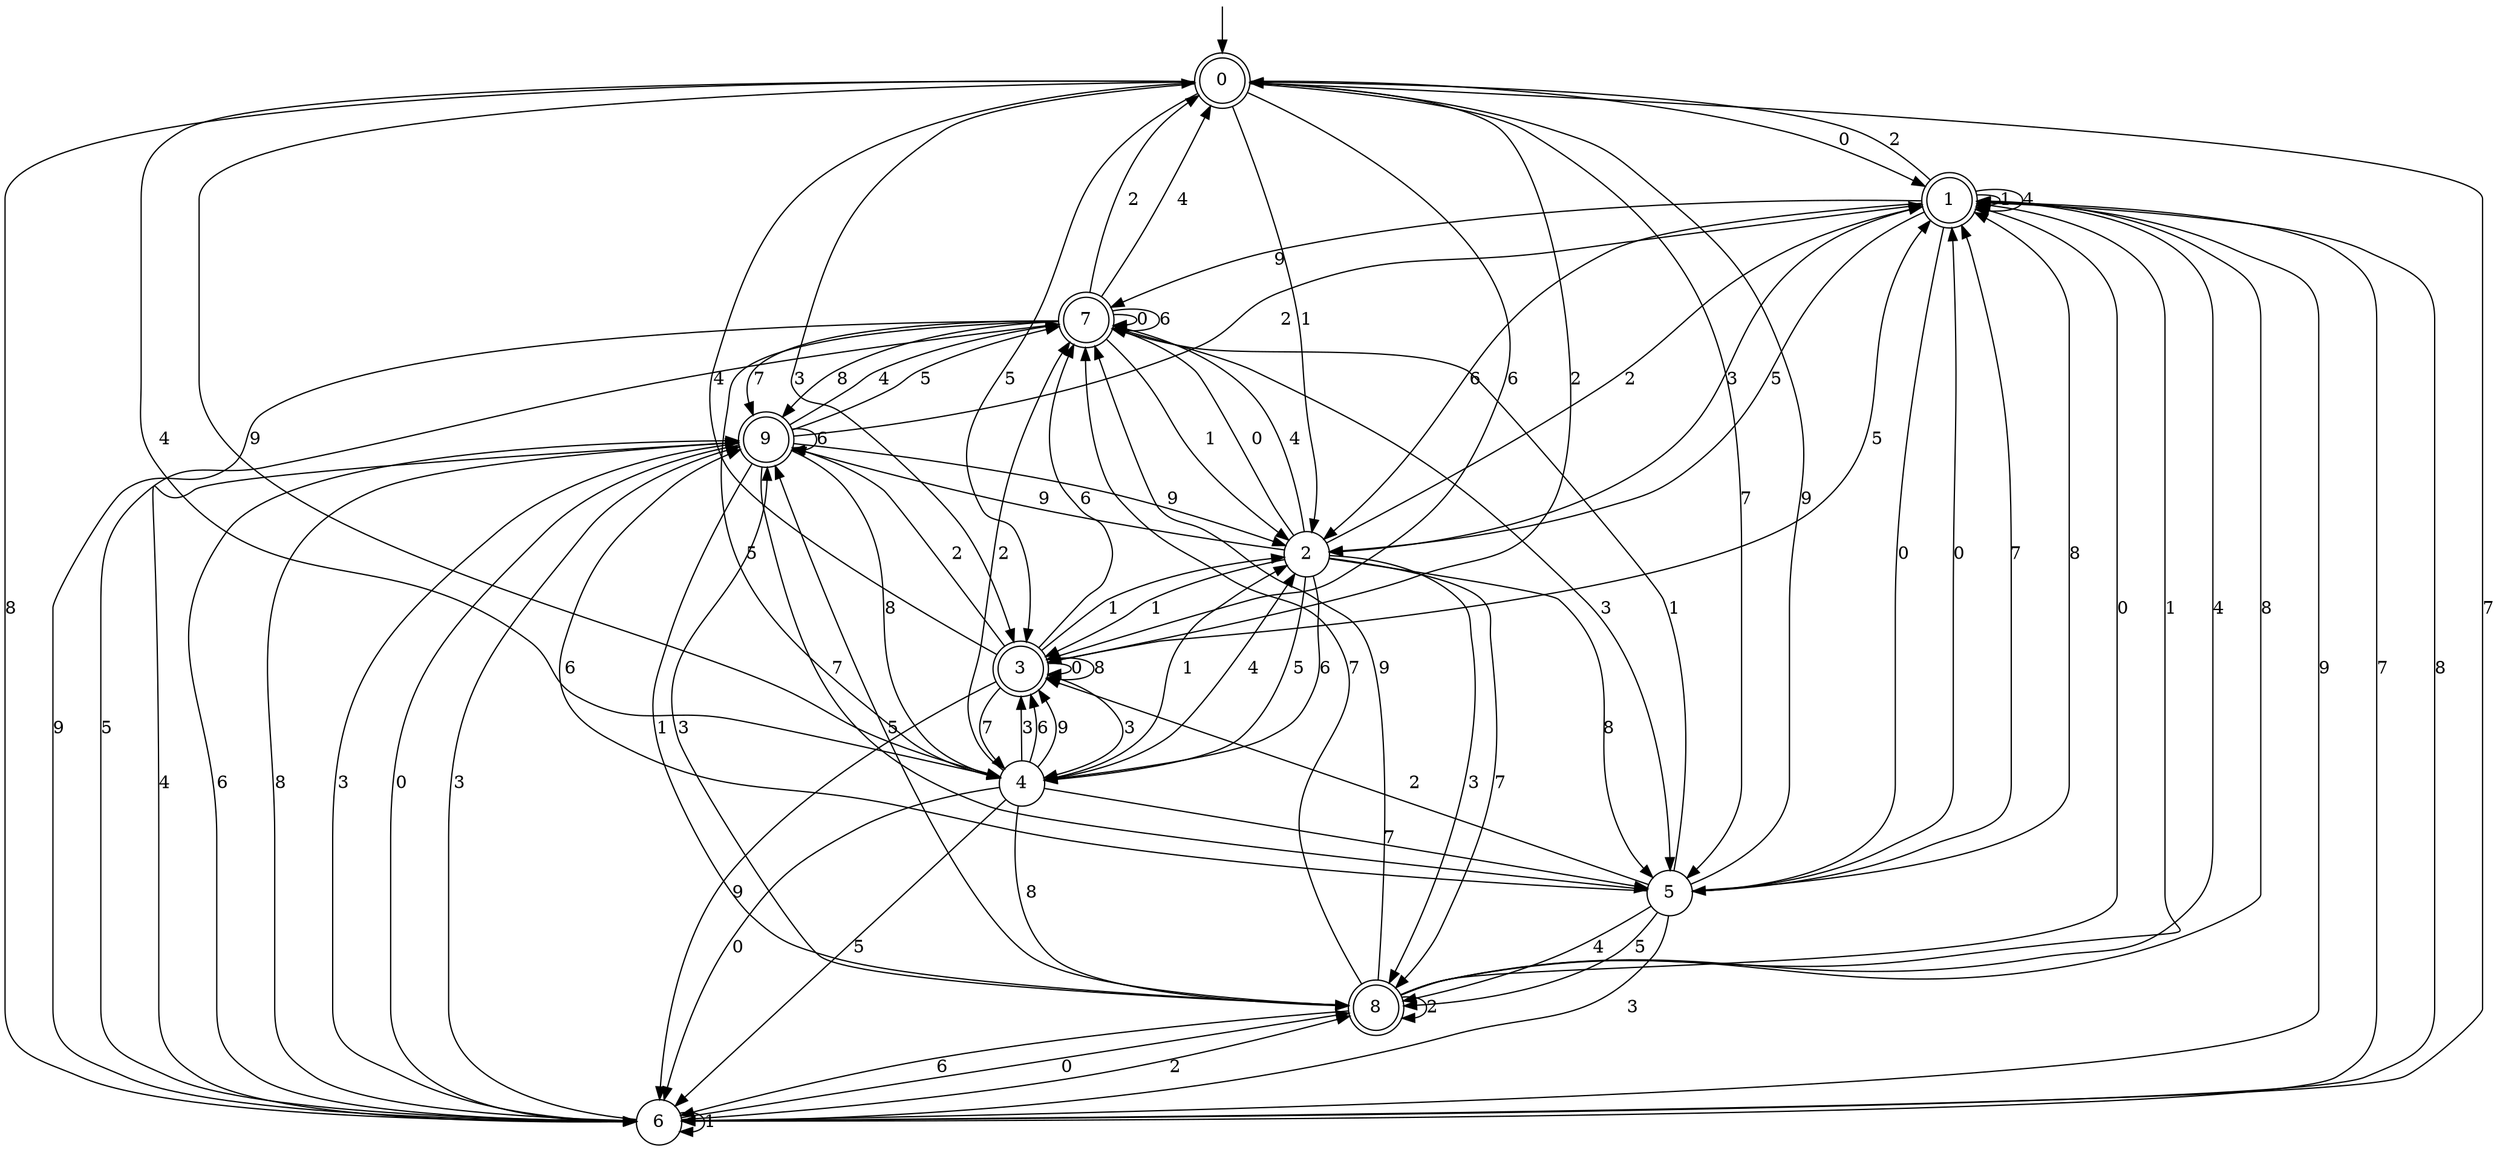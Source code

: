 digraph g {

	s0 [shape="doublecircle" label="0"];
	s1 [shape="doublecircle" label="1"];
	s2 [shape="circle" label="2"];
	s3 [shape="doublecircle" label="3"];
	s4 [shape="circle" label="4"];
	s5 [shape="circle" label="5"];
	s6 [shape="circle" label="6"];
	s7 [shape="doublecircle" label="7"];
	s8 [shape="doublecircle" label="8"];
	s9 [shape="doublecircle" label="9"];
	s0 -> s1 [label="0"];
	s0 -> s2 [label="1"];
	s0 -> s3 [label="2"];
	s0 -> s3 [label="3"];
	s0 -> s4 [label="4"];
	s0 -> s3 [label="5"];
	s0 -> s3 [label="6"];
	s0 -> s5 [label="7"];
	s0 -> s6 [label="8"];
	s0 -> s4 [label="9"];
	s1 -> s5 [label="0"];
	s1 -> s1 [label="1"];
	s1 -> s0 [label="2"];
	s1 -> s2 [label="3"];
	s1 -> s1 [label="4"];
	s1 -> s2 [label="5"];
	s1 -> s2 [label="6"];
	s1 -> s6 [label="7"];
	s1 -> s6 [label="8"];
	s1 -> s7 [label="9"];
	s2 -> s7 [label="0"];
	s2 -> s3 [label="1"];
	s2 -> s1 [label="2"];
	s2 -> s8 [label="3"];
	s2 -> s7 [label="4"];
	s2 -> s4 [label="5"];
	s2 -> s4 [label="6"];
	s2 -> s8 [label="7"];
	s2 -> s5 [label="8"];
	s2 -> s9 [label="9"];
	s3 -> s3 [label="0"];
	s3 -> s2 [label="1"];
	s3 -> s9 [label="2"];
	s3 -> s4 [label="3"];
	s3 -> s0 [label="4"];
	s3 -> s1 [label="5"];
	s3 -> s7 [label="6"];
	s3 -> s4 [label="7"];
	s3 -> s3 [label="8"];
	s3 -> s6 [label="9"];
	s4 -> s6 [label="0"];
	s4 -> s2 [label="1"];
	s4 -> s7 [label="2"];
	s4 -> s3 [label="3"];
	s4 -> s2 [label="4"];
	s4 -> s6 [label="5"];
	s4 -> s3 [label="6"];
	s4 -> s5 [label="7"];
	s4 -> s8 [label="8"];
	s4 -> s3 [label="9"];
	s5 -> s1 [label="0"];
	s5 -> s7 [label="1"];
	s5 -> s3 [label="2"];
	s5 -> s6 [label="3"];
	s5 -> s8 [label="4"];
	s5 -> s8 [label="5"];
	s5 -> s9 [label="6"];
	s5 -> s1 [label="7"];
	s5 -> s1 [label="8"];
	s5 -> s0 [label="9"];
	s6 -> s8 [label="0"];
	s6 -> s6 [label="1"];
	s6 -> s8 [label="2"];
	s6 -> s9 [label="3"];
	s6 -> s9 [label="4"];
	s6 -> s7 [label="5"];
	s6 -> s9 [label="6"];
	s6 -> s0 [label="7"];
	s6 -> s9 [label="8"];
	s6 -> s1 [label="9"];
	s7 -> s7 [label="0"];
	s7 -> s2 [label="1"];
	s7 -> s0 [label="2"];
	s7 -> s5 [label="3"];
	s7 -> s0 [label="4"];
	s7 -> s4 [label="5"];
	s7 -> s7 [label="6"];
	s7 -> s9 [label="7"];
	s7 -> s9 [label="8"];
	s7 -> s6 [label="9"];
	s8 -> s1 [label="0"];
	s8 -> s1 [label="1"];
	s8 -> s8 [label="2"];
	s8 -> s9 [label="3"];
	s8 -> s1 [label="4"];
	s8 -> s9 [label="5"];
	s8 -> s6 [label="6"];
	s8 -> s7 [label="7"];
	s8 -> s1 [label="8"];
	s8 -> s7 [label="9"];
	s9 -> s6 [label="0"];
	s9 -> s8 [label="1"];
	s9 -> s1 [label="2"];
	s9 -> s6 [label="3"];
	s9 -> s7 [label="4"];
	s9 -> s7 [label="5"];
	s9 -> s9 [label="6"];
	s9 -> s5 [label="7"];
	s9 -> s4 [label="8"];
	s9 -> s2 [label="9"];

__start0 [label="" shape="none" width="0" height="0"];
__start0 -> s0;

}
